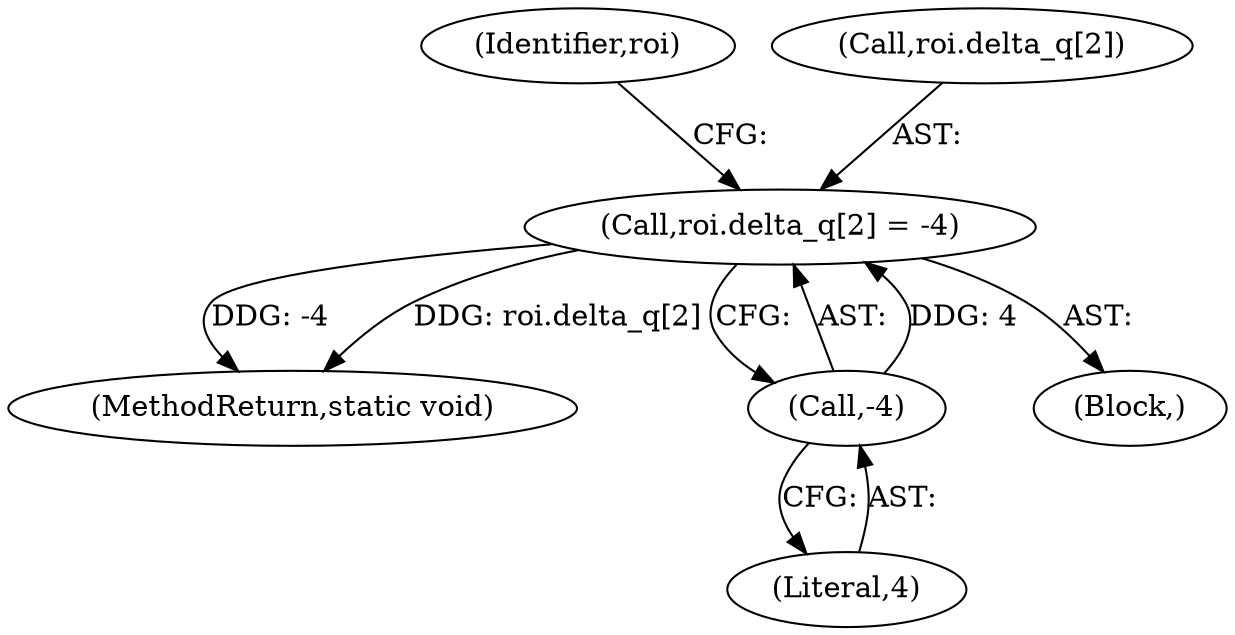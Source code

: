 digraph "0_Android_5a9753fca56f0eeb9f61e342b2fccffc364f9426_9@array" {
"1000149" [label="(Call,roi.delta_q[2] = -4)"];
"1000155" [label="(Call,-4)"];
"1000149" [label="(Call,roi.delta_q[2] = -4)"];
"1000155" [label="(Call,-4)"];
"1000272" [label="(MethodReturn,static void)"];
"1000156" [label="(Literal,4)"];
"1000103" [label="(Block,)"];
"1000160" [label="(Identifier,roi)"];
"1000150" [label="(Call,roi.delta_q[2])"];
"1000149" -> "1000103"  [label="AST: "];
"1000149" -> "1000155"  [label="CFG: "];
"1000150" -> "1000149"  [label="AST: "];
"1000155" -> "1000149"  [label="AST: "];
"1000160" -> "1000149"  [label="CFG: "];
"1000149" -> "1000272"  [label="DDG: -4"];
"1000149" -> "1000272"  [label="DDG: roi.delta_q[2]"];
"1000155" -> "1000149"  [label="DDG: 4"];
"1000155" -> "1000156"  [label="CFG: "];
"1000156" -> "1000155"  [label="AST: "];
}
